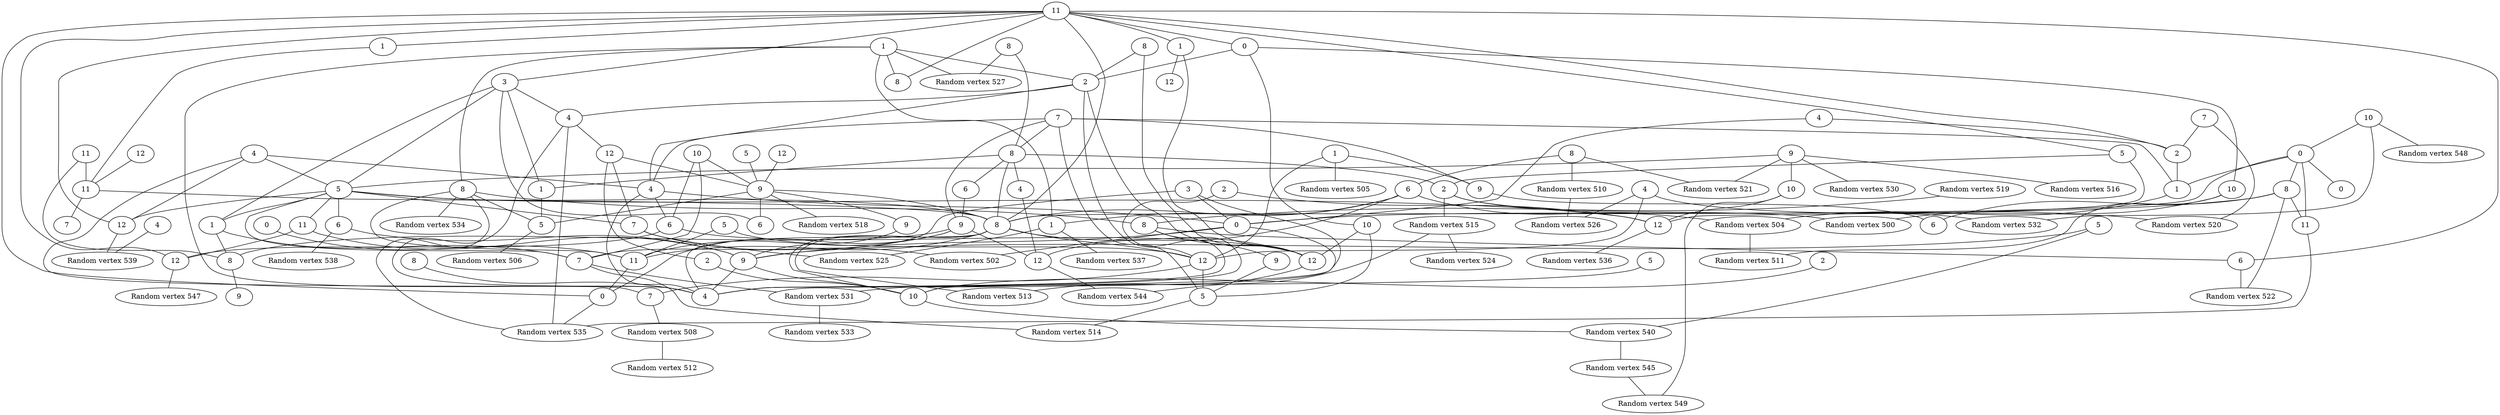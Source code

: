 graph G {
5 [label=11];
9 [label=8];
13 [label=3];
17 [label=3];
20 [label=10];
22 [label=6];
27 [label=10];
31 [label=8];
47 [label=8];
51 [label=7];
61 [label=2];
64 [label=5];
68 [label=0];
71 [label=1];
74 [label=8];
76 [label=12];
80 [label=4];
84 [label=9];
86 [label=0];
90 [label=8];
91 [label=2];
92 [label=2];
93 [label=4];
96 [label=4];
104 [label=12];
105 [label=12];
106 [label=1];
109 [label=8];
113 [label=7];
115 [label=5];
121 [label=4];
126 [label=1];
133 [label=0];
134 [label=1];
137 [label=8];
142 [label=6];
151 [label=5];
153 [label=12];
169 [label=11];
171 [label=6];
180 [label=4];
187 [label=10];
207 [label=5];
234 [label=7];
236 [label=11];
237 [label=12];
247 [label=5];
252 [label=0];
253 [label=6];
255 [label=9];
261 [label=9];
264 [label=1];
274 [label=8];
276 [label=8];
282 [label=4];
283 [label=1];
296 [label=9];
300 [label=1];
301 [label=11];
309 [label=10];
311 [label=11];
319 [label=12];
320 [label=9];
323 [label=5];
329 [label=0];
330 [label=11];
334 [label=4];
336 [label=9];
339 [label=4];
344 [label=2];
355 [label=7];
356 [label=9];
360 [label=2];
361 [label=6];
363 [label=0];
367 [label=12];
368 [label=12];
370 [label=7];
399 [label=6];
422 [label=2];
424 [label=8];
438 [label=10];
445 [label=5];
446 [label=10];
451 [label=5];
456 [label=12];
463 [label=12];
469 [label=1];
473 [label=8];
481 [label=9];
491 [label=6];
492 [label=7];
500 [label="Random vertex 500"];
502 [label="Random vertex 502"];
504 [label="Random vertex 504"];
505 [label="Random vertex 505"];
506 [label="Random vertex 506"];
508 [label="Random vertex 508"];
510 [label="Random vertex 510"];
511 [label="Random vertex 511"];
512 [label="Random vertex 512"];
513 [label="Random vertex 513"];
514 [label="Random vertex 514"];
515 [label="Random vertex 515"];
516 [label="Random vertex 516"];
518 [label="Random vertex 518"];
519 [label="Random vertex 519"];
520 [label="Random vertex 520"];
521 [label="Random vertex 521"];
522 [label="Random vertex 522"];
524 [label="Random vertex 524"];
525 [label="Random vertex 525"];
526 [label="Random vertex 526"];
527 [label="Random vertex 527"];
530 [label="Random vertex 530"];
531 [label="Random vertex 531"];
532 [label="Random vertex 532"];
533 [label="Random vertex 533"];
534 [label="Random vertex 534"];
535 [label="Random vertex 535"];
536 [label="Random vertex 536"];
537 [label="Random vertex 537"];
538 [label="Random vertex 538"];
539 [label="Random vertex 539"];
540 [label="Random vertex 540"];
544 [label="Random vertex 544"];
545 [label="Random vertex 545"];
547 [label="Random vertex 547"];
548 [label="Random vertex 548"];
549 [label="Random vertex 549"];
5--17 ;
5--68 ;
5--106 ;
5--134 ;
5--151 ;
5--237 ;
5--274 ;
5--319 ;
5--344 ;
5--361 ;
5--363 ;
5--424 ;
9--22 ;
13--329 ;
13--339 ;
13--370 ;
17--96 ;
17--115 ;
17--264 ;
17--300 ;
17--491 ;
20--86 ;
22--274 ;
22--283 ;
22--463 ;
27--253 ;
27--255 ;
27--370 ;
31--137 ;
47--91 ;
47--456 ;
51--121 ;
51--296 ;
51--320 ;
51--451 ;
51--469 ;
61--446 ;
64--255 ;
68--91 ;
68--309 ;
68--438 ;
71--74 ;
71--91 ;
71--283 ;
71--339 ;
71--424 ;
74--276 ;
74--330 ;
74--445 ;
76--255 ;
84--115 ;
84--187 ;
86--90 ;
86--133 ;
86--274 ;
86--301 ;
86--469 ;
90--301 ;
90--329 ;
90--399 ;
91--96 ;
91--121 ;
91--367 ;
91--456 ;
92--339 ;
92--368 ;
93--115 ;
93--121 ;
93--237 ;
93--492 ;
96--104 ;
96--339 ;
104--234 ;
104--255 ;
104--422 ;
105--236 ;
106--236 ;
109--339 ;
113--344 ;
115--142 ;
115--234 ;
115--237 ;
115--264 ;
115--274 ;
115--311 ;
115--368 ;
115--370 ;
121--253 ;
121--329 ;
121--339 ;
126--296 ;
126--367 ;
134--153 ;
134--456 ;
137--171 ;
137--274 ;
137--300 ;
137--334 ;
137--360 ;
142--336 ;
151--360 ;
151--368 ;
169--236 ;
169--473 ;
171--320 ;
180--329 ;
180--344 ;
187--368 ;
236--274 ;
236--355 ;
252--330 ;
253--319 ;
253--456 ;
255--261 ;
255--274 ;
255--445 ;
255--491 ;
261--336 ;
264--370 ;
264--473 ;
274--330 ;
274--339 ;
274--367 ;
274--446 ;
274--456 ;
276--339 ;
276--356 ;
276--361 ;
282--367 ;
296--399 ;
300--445 ;
309--451 ;
309--456 ;
311--319 ;
311--336 ;
320--330 ;
320--363 ;
320--463 ;
320--473 ;
323--330 ;
323--367 ;
329--336 ;
329--446 ;
330--363 ;
334--463 ;
336--339 ;
336--446 ;
344--469 ;
356--451 ;
367--451 ;
367--492 ;
422--446 ;
473--481 ;
360--500 ;
438--500 ;
234--502 ;
329--502 ;
469--504 ;
22--504 ;
126--505 ;
445--506 ;
492--508 ;
9--510 ;
504--511 ;
438--511 ;
508--512 ;
456--513 ;
274--513 ;
451--514 ;
370--514 ;
360--515 ;
84--516 ;
255--518 ;
282--520 ;
113--520 ;
84--521 ;
9--521 ;
361--522 ;
90--522 ;
515--524 ;
283--525 ;
234--525 ;
282--526 ;
510--526 ;
71--527 ;
31--527 ;
84--530 ;
370--531 ;
247--531 ;
360--532 ;
20--532 ;
531--533 ;
74--534 ;
96--535 ;
368--536 ;
283--537 ;
142--538 ;
237--539 ;
80--539 ;
446--540 ;
207--540 ;
515--544 ;
463--544 ;
540--545 ;
319--547 ;
20--548 ;
187--549 ;
545--549 ;
207--336 ;
301--535 ;
51--137 ;
363--535 ;
74--535 ;
519--276 ;
}
